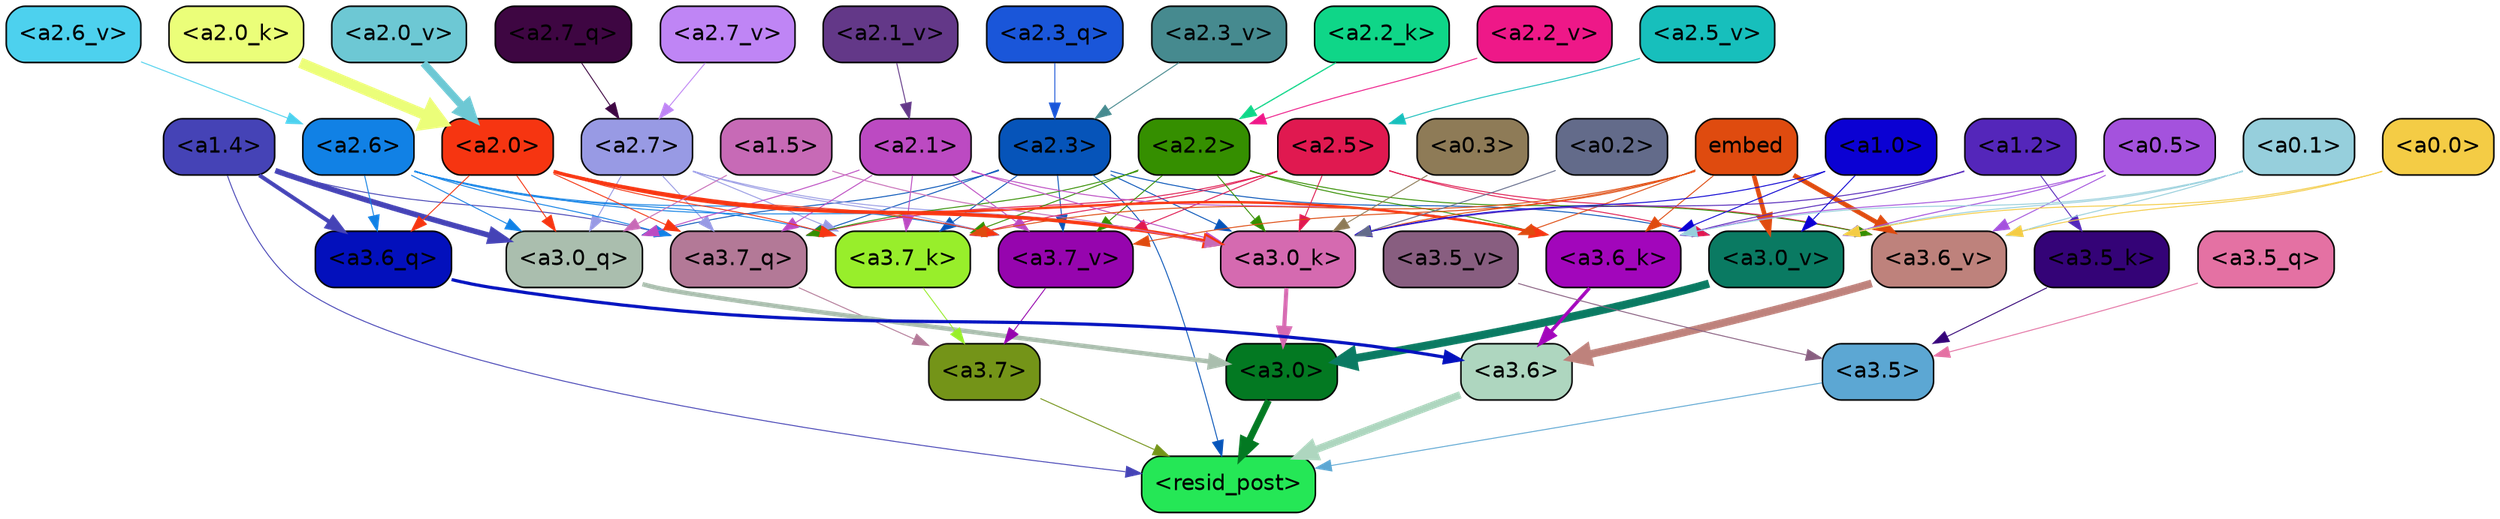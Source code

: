strict digraph "" {
	graph [bgcolor=transparent,
		layout=dot,
		overlap=false,
		splines=true
	];
	"<a3.7>"	[color=black,
		fillcolor="#749418",
		fontname=Helvetica,
		shape=box,
		style="filled, rounded"];
	"<resid_post>"	[color=black,
		fillcolor="#25e756",
		fontname=Helvetica,
		shape=box,
		style="filled, rounded"];
	"<a3.7>" -> "<resid_post>"	[color="#749418",
		penwidth=0.6];
	"<a3.6>"	[color=black,
		fillcolor="#aed6bf",
		fontname=Helvetica,
		shape=box,
		style="filled, rounded"];
	"<a3.6>" -> "<resid_post>"	[color="#aed6bf",
		penwidth=4.6696330308914185];
	"<a3.5>"	[color=black,
		fillcolor="#5ca7d3",
		fontname=Helvetica,
		shape=box,
		style="filled, rounded"];
	"<a3.5>" -> "<resid_post>"	[color="#5ca7d3",
		penwidth=0.6];
	"<a3.0>"	[color=black,
		fillcolor="#037922",
		fontname=Helvetica,
		shape=box,
		style="filled, rounded"];
	"<a3.0>" -> "<resid_post>"	[color="#037922",
		penwidth=4.282557368278503];
	"<a2.3>"	[color=black,
		fillcolor="#0654b9",
		fontname=Helvetica,
		shape=box,
		style="filled, rounded"];
	"<a2.3>" -> "<resid_post>"	[color="#0654b9",
		penwidth=0.6];
	"<a3.7_q>"	[color=black,
		fillcolor="#b37997",
		fontname=Helvetica,
		shape=box,
		style="filled, rounded"];
	"<a2.3>" -> "<a3.7_q>"	[color="#0654b9",
		penwidth=0.6];
	"<a3.0_q>"	[color=black,
		fillcolor="#aabeae",
		fontname=Helvetica,
		shape=box,
		style="filled, rounded"];
	"<a2.3>" -> "<a3.0_q>"	[color="#0654b9",
		penwidth=0.6];
	"<a3.7_k>"	[color=black,
		fillcolor="#98ee2b",
		fontname=Helvetica,
		shape=box,
		style="filled, rounded"];
	"<a2.3>" -> "<a3.7_k>"	[color="#0654b9",
		penwidth=0.6];
	"<a3.0_k>"	[color=black,
		fillcolor="#d56ab0",
		fontname=Helvetica,
		shape=box,
		style="filled, rounded"];
	"<a2.3>" -> "<a3.0_k>"	[color="#0654b9",
		penwidth=0.6];
	"<a3.7_v>"	[color=black,
		fillcolor="#9605ae",
		fontname=Helvetica,
		shape=box,
		style="filled, rounded"];
	"<a2.3>" -> "<a3.7_v>"	[color="#0654b9",
		penwidth=0.6];
	"<a3.0_v>"	[color=black,
		fillcolor="#0a7a62",
		fontname=Helvetica,
		shape=box,
		style="filled, rounded"];
	"<a2.3>" -> "<a3.0_v>"	[color="#0654b9",
		penwidth=0.6];
	"<a1.4>"	[color=black,
		fillcolor="#4543b6",
		fontname=Helvetica,
		shape=box,
		style="filled, rounded"];
	"<a1.4>" -> "<resid_post>"	[color="#4543b6",
		penwidth=0.6];
	"<a1.4>" -> "<a3.7_q>"	[color="#4543b6",
		penwidth=0.6];
	"<a3.6_q>"	[color=black,
		fillcolor="#0310bc",
		fontname=Helvetica,
		shape=box,
		style="filled, rounded"];
	"<a1.4>" -> "<a3.6_q>"	[color="#4543b6",
		penwidth=2.6073555648326874];
	"<a1.4>" -> "<a3.0_q>"	[color="#4543b6",
		penwidth=3.4971605762839317];
	"<a3.7_q>" -> "<a3.7>"	[color="#b37997",
		penwidth=0.6];
	"<a3.6_q>" -> "<a3.6>"	[color="#0310bc",
		penwidth=2.03758105635643];
	"<a3.5_q>"	[color=black,
		fillcolor="#e471a3",
		fontname=Helvetica,
		shape=box,
		style="filled, rounded"];
	"<a3.5_q>" -> "<a3.5>"	[color="#e471a3",
		penwidth=0.6];
	"<a3.0_q>" -> "<a3.0>"	[color="#aabeae",
		penwidth=2.8638100624084473];
	"<a3.7_k>" -> "<a3.7>"	[color="#98ee2b",
		penwidth=0.6];
	"<a3.6_k>"	[color=black,
		fillcolor="#a206bb",
		fontname=Helvetica,
		shape=box,
		style="filled, rounded"];
	"<a3.6_k>" -> "<a3.6>"	[color="#a206bb",
		penwidth=2.174198240041733];
	"<a3.5_k>"	[color=black,
		fillcolor="#340377",
		fontname=Helvetica,
		shape=box,
		style="filled, rounded"];
	"<a3.5_k>" -> "<a3.5>"	[color="#340377",
		penwidth=0.6];
	"<a3.0_k>" -> "<a3.0>"	[color="#d56ab0",
		penwidth=2.6274144649505615];
	"<a3.7_v>" -> "<a3.7>"	[color="#9605ae",
		penwidth=0.6];
	"<a3.6_v>"	[color=black,
		fillcolor="#be827c",
		fontname=Helvetica,
		shape=box,
		style="filled, rounded"];
	"<a3.6_v>" -> "<a3.6>"	[color="#be827c",
		penwidth=5.002329230308533];
	"<a3.5_v>"	[color=black,
		fillcolor="#885e80",
		fontname=Helvetica,
		shape=box,
		style="filled, rounded"];
	"<a3.5_v>" -> "<a3.5>"	[color="#885e80",
		penwidth=0.6];
	"<a3.0_v>" -> "<a3.0>"	[color="#0a7a62",
		penwidth=5.188832879066467];
	"<a2.7>"	[color=black,
		fillcolor="#989ae4",
		fontname=Helvetica,
		shape=box,
		style="filled, rounded"];
	"<a2.7>" -> "<a3.7_q>"	[color="#989ae4",
		penwidth=0.6];
	"<a2.7>" -> "<a3.0_q>"	[color="#989ae4",
		penwidth=0.6];
	"<a2.7>" -> "<a3.7_k>"	[color="#989ae4",
		penwidth=0.6];
	"<a2.7>" -> "<a3.0_k>"	[color="#989ae4",
		penwidth=0.6];
	"<a2.7>" -> "<a3.7_v>"	[color="#989ae4",
		penwidth=0.6];
	"<a2.6>"	[color=black,
		fillcolor="#1181e5",
		fontname=Helvetica,
		shape=box,
		style="filled, rounded"];
	"<a2.6>" -> "<a3.7_q>"	[color="#1181e5",
		penwidth=0.6];
	"<a2.6>" -> "<a3.6_q>"	[color="#1181e5",
		penwidth=0.6];
	"<a2.6>" -> "<a3.0_q>"	[color="#1181e5",
		penwidth=0.6];
	"<a2.6>" -> "<a3.7_k>"	[color="#1181e5",
		penwidth=0.6];
	"<a2.6>" -> "<a3.0_k>"	[color="#1181e5",
		penwidth=0.6];
	"<a2.6>" -> "<a3.7_v>"	[color="#1181e5",
		penwidth=0.6];
	"<a2.5>"	[color=black,
		fillcolor="#e01950",
		fontname=Helvetica,
		shape=box,
		style="filled, rounded"];
	"<a2.5>" -> "<a3.7_q>"	[color="#e01950",
		penwidth=0.6];
	"<a2.5>" -> "<a3.7_k>"	[color="#e01950",
		penwidth=0.6];
	"<a2.5>" -> "<a3.0_k>"	[color="#e01950",
		penwidth=0.6];
	"<a2.5>" -> "<a3.7_v>"	[color="#e01950",
		penwidth=0.6];
	"<a2.5>" -> "<a3.6_v>"	[color="#e01950",
		penwidth=0.6];
	"<a2.5>" -> "<a3.0_v>"	[color="#e01950",
		penwidth=0.6];
	"<a2.2>"	[color=black,
		fillcolor="#358f00",
		fontname=Helvetica,
		shape=box,
		style="filled, rounded"];
	"<a2.2>" -> "<a3.7_q>"	[color="#358f00",
		penwidth=0.6];
	"<a2.2>" -> "<a3.7_k>"	[color="#358f00",
		penwidth=0.6];
	"<a2.2>" -> "<a3.6_k>"	[color="#358f00",
		penwidth=0.6];
	"<a2.2>" -> "<a3.0_k>"	[color="#358f00",
		penwidth=0.6];
	"<a2.2>" -> "<a3.7_v>"	[color="#358f00",
		penwidth=0.6];
	"<a2.2>" -> "<a3.6_v>"	[color="#358f00",
		penwidth=0.6];
	"<a2.1>"	[color=black,
		fillcolor="#bc4ac2",
		fontname=Helvetica,
		shape=box,
		style="filled, rounded"];
	"<a2.1>" -> "<a3.7_q>"	[color="#bc4ac2",
		penwidth=0.6];
	"<a2.1>" -> "<a3.0_q>"	[color="#bc4ac2",
		penwidth=0.6];
	"<a2.1>" -> "<a3.7_k>"	[color="#bc4ac2",
		penwidth=0.6];
	"<a2.1>" -> "<a3.6_k>"	[color="#bc4ac2",
		penwidth=0.6];
	"<a2.1>" -> "<a3.0_k>"	[color="#bc4ac2",
		penwidth=0.6];
	"<a2.1>" -> "<a3.7_v>"	[color="#bc4ac2",
		penwidth=0.6];
	"<a2.0>"	[color=black,
		fillcolor="#f63511",
		fontname=Helvetica,
		shape=box,
		style="filled, rounded"];
	"<a2.0>" -> "<a3.7_q>"	[color="#f63511",
		penwidth=0.6];
	"<a2.0>" -> "<a3.6_q>"	[color="#f63511",
		penwidth=0.6];
	"<a2.0>" -> "<a3.0_q>"	[color="#f63511",
		penwidth=0.6];
	"<a2.0>" -> "<a3.7_k>"	[color="#f63511",
		penwidth=0.6];
	"<a2.0>" -> "<a3.6_k>"	[color="#f63511",
		penwidth=1.5568191409111023];
	"<a2.0>" -> "<a3.0_k>"	[color="#f63511",
		penwidth=2.270527422428131];
	"<a2.0>" -> "<a3.7_v>"	[color="#f63511",
		penwidth=0.6];
	"<a1.5>"	[color=black,
		fillcolor="#c76ab6",
		fontname=Helvetica,
		shape=box,
		style="filled, rounded"];
	"<a1.5>" -> "<a3.0_q>"	[color="#c76ab6",
		penwidth=0.6];
	"<a1.5>" -> "<a3.0_k>"	[color="#c76ab6",
		penwidth=0.6];
	embed	[color=black,
		fillcolor="#df4b0f",
		fontname=Helvetica,
		shape=box,
		style="filled, rounded"];
	embed -> "<a3.7_k>"	[color="#df4b0f",
		penwidth=0.6];
	embed -> "<a3.6_k>"	[color="#df4b0f",
		penwidth=0.6];
	embed -> "<a3.0_k>"	[color="#df4b0f",
		penwidth=0.6];
	embed -> "<a3.7_v>"	[color="#df4b0f",
		penwidth=0.6];
	embed -> "<a3.6_v>"	[color="#df4b0f",
		penwidth=2.9588699340820312];
	embed -> "<a3.5_v>"	[color="#df4b0f",
		penwidth=0.6];
	embed -> "<a3.0_v>"	[color="#df4b0f",
		penwidth=2.8686431646347046];
	"<a1.2>"	[color=black,
		fillcolor="#5426ba",
		fontname=Helvetica,
		shape=box,
		style="filled, rounded"];
	"<a1.2>" -> "<a3.6_k>"	[color="#5426ba",
		penwidth=0.6];
	"<a1.2>" -> "<a3.5_k>"	[color="#5426ba",
		penwidth=0.6];
	"<a1.2>" -> "<a3.0_k>"	[color="#5426ba",
		penwidth=0.6];
	"<a1.0>"	[color=black,
		fillcolor="#0b01d3",
		fontname=Helvetica,
		shape=box,
		style="filled, rounded"];
	"<a1.0>" -> "<a3.6_k>"	[color="#0b01d3",
		penwidth=0.6];
	"<a1.0>" -> "<a3.0_k>"	[color="#0b01d3",
		penwidth=0.6];
	"<a1.0>" -> "<a3.0_v>"	[color="#0b01d3",
		penwidth=0.6];
	"<a0.5>"	[color=black,
		fillcolor="#a452dd",
		fontname=Helvetica,
		shape=box,
		style="filled, rounded"];
	"<a0.5>" -> "<a3.6_k>"	[color="#a452dd",
		penwidth=0.6];
	"<a0.5>" -> "<a3.6_v>"	[color="#a452dd",
		penwidth=0.6];
	"<a0.5>" -> "<a3.0_v>"	[color="#a452dd",
		penwidth=0.6421224474906921];
	"<a0.1>"	[color=black,
		fillcolor="#96cfdc",
		fontname=Helvetica,
		shape=box,
		style="filled, rounded"];
	"<a0.1>" -> "<a3.6_k>"	[color="#96cfdc",
		penwidth=0.6];
	"<a0.1>" -> "<a3.6_v>"	[color="#96cfdc",
		penwidth=0.6];
	"<a0.1>" -> "<a3.0_v>"	[color="#96cfdc",
		penwidth=0.6];
	"<a0.3>"	[color=black,
		fillcolor="#8e7b57",
		fontname=Helvetica,
		shape=box,
		style="filled, rounded"];
	"<a0.3>" -> "<a3.0_k>"	[color="#8e7b57",
		penwidth=0.6];
	"<a0.2>"	[color=black,
		fillcolor="#636b8a",
		fontname=Helvetica,
		shape=box,
		style="filled, rounded"];
	"<a0.2>" -> "<a3.0_k>"	[color="#636b8a",
		penwidth=0.6];
	"<a0.0>"	[color=black,
		fillcolor="#f4cc45",
		fontname=Helvetica,
		shape=box,
		style="filled, rounded"];
	"<a0.0>" -> "<a3.6_v>"	[color="#f4cc45",
		penwidth=0.6];
	"<a0.0>" -> "<a3.0_v>"	[color="#f4cc45",
		penwidth=0.6];
	"<a2.7_q>"	[color=black,
		fillcolor="#3e0642",
		fontname=Helvetica,
		shape=box,
		style="filled, rounded"];
	"<a2.7_q>" -> "<a2.7>"	[color="#3e0642",
		penwidth=0.6];
	"<a2.3_q>"	[color=black,
		fillcolor="#1a56d9",
		fontname=Helvetica,
		shape=box,
		style="filled, rounded"];
	"<a2.3_q>" -> "<a2.3>"	[color="#1a56d9",
		penwidth=0.6];
	"<a2.2_k>"	[color=black,
		fillcolor="#0fd688",
		fontname=Helvetica,
		shape=box,
		style="filled, rounded"];
	"<a2.2_k>" -> "<a2.2>"	[color="#0fd688",
		penwidth=0.7764816284179688];
	"<a2.0_k>"	[color=black,
		fillcolor="#ebfe79",
		fontname=Helvetica,
		shape=box,
		style="filled, rounded"];
	"<a2.0_k>" -> "<a2.0>"	[color="#ebfe79",
		penwidth=6.773025274276733];
	"<a2.7_v>"	[color=black,
		fillcolor="#bf85f5",
		fontname=Helvetica,
		shape=box,
		style="filled, rounded"];
	"<a2.7_v>" -> "<a2.7>"	[color="#bf85f5",
		penwidth=0.6];
	"<a2.6_v>"	[color=black,
		fillcolor="#4dd1ee",
		fontname=Helvetica,
		shape=box,
		style="filled, rounded"];
	"<a2.6_v>" -> "<a2.6>"	[color="#4dd1ee",
		penwidth=0.6];
	"<a2.5_v>"	[color=black,
		fillcolor="#17bfbc",
		fontname=Helvetica,
		shape=box,
		style="filled, rounded"];
	"<a2.5_v>" -> "<a2.5>"	[color="#17bfbc",
		penwidth=0.6];
	"<a2.3_v>"	[color=black,
		fillcolor="#468a8f",
		fontname=Helvetica,
		shape=box,
		style="filled, rounded"];
	"<a2.3_v>" -> "<a2.3>"	[color="#468a8f",
		penwidth=0.6];
	"<a2.2_v>"	[color=black,
		fillcolor="#ee1888",
		fontname=Helvetica,
		shape=box,
		style="filled, rounded"];
	"<a2.2_v>" -> "<a2.2>"	[color="#ee1888",
		penwidth=0.6];
	"<a2.1_v>"	[color=black,
		fillcolor="#633888",
		fontname=Helvetica,
		shape=box,
		style="filled, rounded"];
	"<a2.1_v>" -> "<a2.1>"	[color="#633888",
		penwidth=0.6];
	"<a2.0_v>"	[color=black,
		fillcolor="#6dc8d4",
		fontname=Helvetica,
		shape=box,
		style="filled, rounded"];
	"<a2.0_v>" -> "<a2.0>"	[color="#6dc8d4",
		penwidth=4.906715989112854];
}
